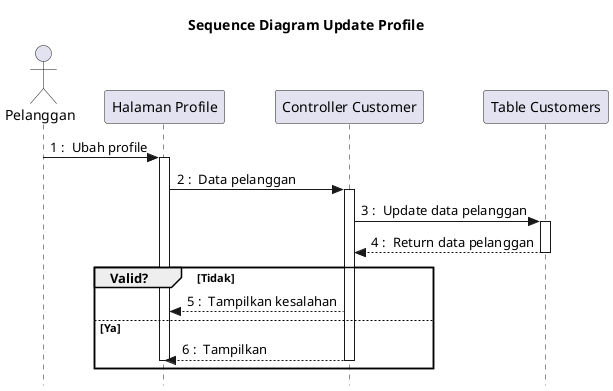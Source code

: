 @startuml pelanggan-update-profile
skinparam style  strictuml

title Sequence Diagram Update Profile

actor Pelanggan as pelanggan
participant "Halaman Profile" as profile
participant "Controller Customer" as CustomerController  
participant "Table Customers" as customers

autonumber 1 "0 : "
pelanggan -> profile ++ : Ubah profile
profile -> CustomerController ++ : Data pelanggan
CustomerController -> customers ++ : Update data pelanggan
return Return data pelanggan
group Valid? [Tidak]
    profile <-- CustomerController : Tampilkan kesalahan
else Ya
    return Tampilkan
    deactivate
end
@enduml